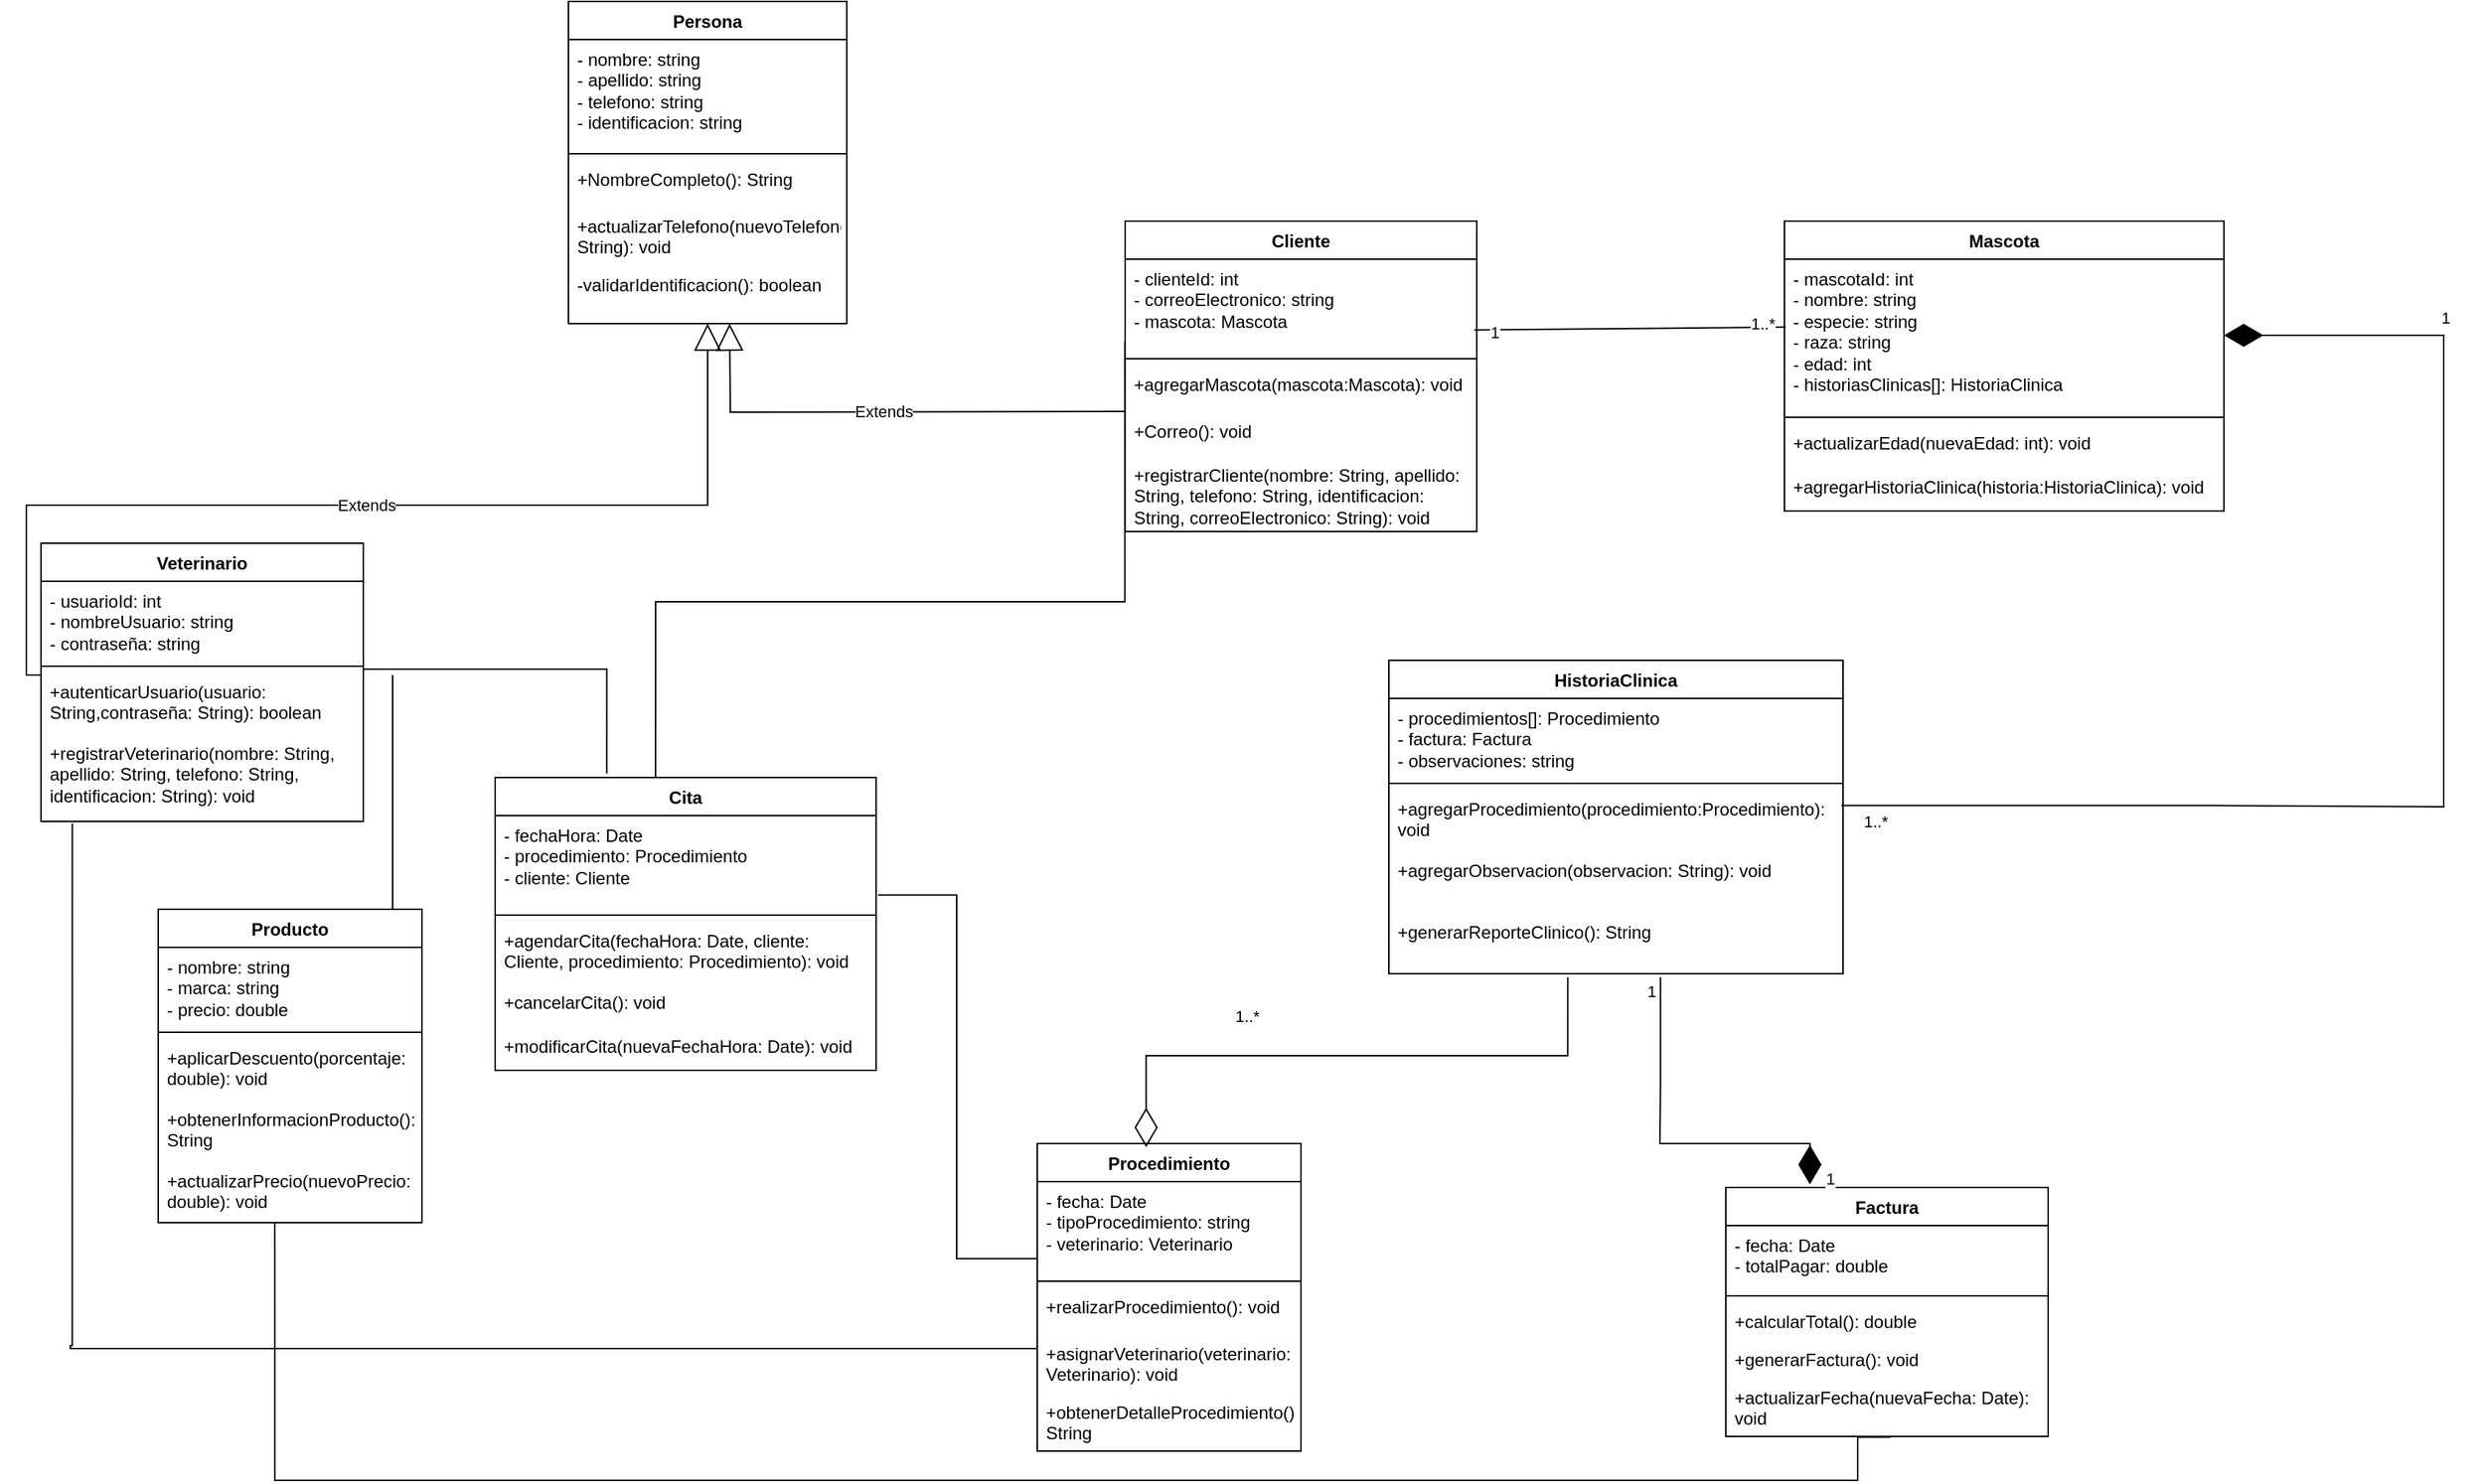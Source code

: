 <mxfile version="24.7.7">
  <diagram name="Página-1" id="4LhB18lvUhtm47GNHkfz">
    <mxGraphModel dx="2684" dy="2190" grid="1" gridSize="10" guides="1" tooltips="1" connect="1" arrows="1" fold="1" page="1" pageScale="1" pageWidth="827" pageHeight="1169" math="0" shadow="0">
      <root>
        <mxCell id="0" />
        <mxCell id="1" parent="0" />
        <mxCell id="XTrmeRF6jUX52jcDESWV-24" value="Persona" style="swimlane;fontStyle=1;align=center;verticalAlign=top;childLayout=stackLayout;horizontal=1;startSize=26;horizontalStack=0;resizeParent=1;resizeParentMax=0;resizeLast=0;collapsible=1;marginBottom=0;whiteSpace=wrap;html=1;" parent="1" vertex="1">
          <mxGeometry x="200" y="-130" width="190" height="220" as="geometry" />
        </mxCell>
        <mxCell id="XTrmeRF6jUX52jcDESWV-25" value="- nombre: string&lt;div&gt;- apellido: string&lt;/div&gt;&lt;div&gt;- telefono: string&lt;/div&gt;&lt;div&gt;- identificacion: string&lt;/div&gt;" style="text;strokeColor=none;fillColor=none;align=left;verticalAlign=top;spacingLeft=4;spacingRight=4;overflow=hidden;rotatable=0;points=[[0,0.5],[1,0.5]];portConstraint=eastwest;whiteSpace=wrap;html=1;" parent="XTrmeRF6jUX52jcDESWV-24" vertex="1">
          <mxGeometry y="26" width="190" height="74" as="geometry" />
        </mxCell>
        <mxCell id="XTrmeRF6jUX52jcDESWV-26" value="" style="line;strokeWidth=1;fillColor=none;align=left;verticalAlign=middle;spacingTop=-1;spacingLeft=3;spacingRight=3;rotatable=0;labelPosition=right;points=[];portConstraint=eastwest;strokeColor=inherit;" parent="XTrmeRF6jUX52jcDESWV-24" vertex="1">
          <mxGeometry y="100" width="190" height="8" as="geometry" />
        </mxCell>
        <mxCell id="XTrmeRF6jUX52jcDESWV-27" value="+NombreCompleto(): String" style="text;strokeColor=none;fillColor=none;align=left;verticalAlign=top;spacingLeft=4;spacingRight=4;overflow=hidden;rotatable=0;points=[[0,0.5],[1,0.5]];portConstraint=eastwest;whiteSpace=wrap;html=1;" parent="XTrmeRF6jUX52jcDESWV-24" vertex="1">
          <mxGeometry y="108" width="190" height="32" as="geometry" />
        </mxCell>
        <mxCell id="43Up7mPBMarjPDQN1HVH-1" value="+actualizarTelefono(nuevoTelefono: String): void" style="text;strokeColor=none;fillColor=none;align=left;verticalAlign=top;spacingLeft=4;spacingRight=4;overflow=hidden;rotatable=0;points=[[0,0.5],[1,0.5]];portConstraint=eastwest;whiteSpace=wrap;html=1;" vertex="1" parent="XTrmeRF6jUX52jcDESWV-24">
          <mxGeometry y="140" width="190" height="40" as="geometry" />
        </mxCell>
        <mxCell id="43Up7mPBMarjPDQN1HVH-3" value="-validarIdentificacion(): boolean" style="text;strokeColor=none;fillColor=none;align=left;verticalAlign=top;spacingLeft=4;spacingRight=4;overflow=hidden;rotatable=0;points=[[0,0.5],[1,0.5]];portConstraint=eastwest;whiteSpace=wrap;html=1;" vertex="1" parent="XTrmeRF6jUX52jcDESWV-24">
          <mxGeometry y="180" width="190" height="40" as="geometry" />
        </mxCell>
        <mxCell id="XTrmeRF6jUX52jcDESWV-28" value="Cliente" style="swimlane;fontStyle=1;align=center;verticalAlign=top;childLayout=stackLayout;horizontal=1;startSize=26;horizontalStack=0;resizeParent=1;resizeParentMax=0;resizeLast=0;collapsible=1;marginBottom=0;whiteSpace=wrap;html=1;" parent="1" vertex="1">
          <mxGeometry x="580" y="20" width="240" height="212" as="geometry" />
        </mxCell>
        <mxCell id="XTrmeRF6jUX52jcDESWV-29" value="- clienteId: int&lt;div&gt;- correoElectronico: string&lt;/div&gt;&lt;div&gt;- mascota: Mascota&lt;/div&gt;" style="text;strokeColor=none;fillColor=none;align=left;verticalAlign=top;spacingLeft=4;spacingRight=4;overflow=hidden;rotatable=0;points=[[0,0.5],[1,0.5]];portConstraint=eastwest;whiteSpace=wrap;html=1;" parent="XTrmeRF6jUX52jcDESWV-28" vertex="1">
          <mxGeometry y="26" width="240" height="64" as="geometry" />
        </mxCell>
        <mxCell id="XTrmeRF6jUX52jcDESWV-30" value="" style="line;strokeWidth=1;fillColor=none;align=left;verticalAlign=middle;spacingTop=-1;spacingLeft=3;spacingRight=3;rotatable=0;labelPosition=right;points=[];portConstraint=eastwest;strokeColor=inherit;" parent="XTrmeRF6jUX52jcDESWV-28" vertex="1">
          <mxGeometry y="90" width="240" height="8" as="geometry" />
        </mxCell>
        <mxCell id="XTrmeRF6jUX52jcDESWV-31" value="+agregarMascota(mascota:Mascota): void" style="text;strokeColor=none;fillColor=none;align=left;verticalAlign=top;spacingLeft=4;spacingRight=4;overflow=hidden;rotatable=0;points=[[0,0.5],[1,0.5]];portConstraint=eastwest;whiteSpace=wrap;html=1;" parent="XTrmeRF6jUX52jcDESWV-28" vertex="1">
          <mxGeometry y="98" width="240" height="32" as="geometry" />
        </mxCell>
        <mxCell id="43Up7mPBMarjPDQN1HVH-6" value="+Correo(): void" style="text;strokeColor=none;fillColor=none;align=left;verticalAlign=top;spacingLeft=4;spacingRight=4;overflow=hidden;rotatable=0;points=[[0,0.5],[1,0.5]];portConstraint=eastwest;whiteSpace=wrap;html=1;" vertex="1" parent="XTrmeRF6jUX52jcDESWV-28">
          <mxGeometry y="130" width="240" height="30" as="geometry" />
        </mxCell>
        <mxCell id="43Up7mPBMarjPDQN1HVH-7" value="+registrarCliente(nombre: String, apellido: String, telefono: String, identificacion: String, correoElectronico: String): void" style="text;strokeColor=none;fillColor=none;align=left;verticalAlign=top;spacingLeft=4;spacingRight=4;overflow=hidden;rotatable=0;points=[[0,0.5],[1,0.5]];portConstraint=eastwest;whiteSpace=wrap;html=1;" vertex="1" parent="XTrmeRF6jUX52jcDESWV-28">
          <mxGeometry y="160" width="240" height="52" as="geometry" />
        </mxCell>
        <mxCell id="XTrmeRF6jUX52jcDESWV-32" value="Veterinario" style="swimlane;fontStyle=1;align=center;verticalAlign=top;childLayout=stackLayout;horizontal=1;startSize=26;horizontalStack=0;resizeParent=1;resizeParentMax=0;resizeLast=0;collapsible=1;marginBottom=0;whiteSpace=wrap;html=1;" parent="1" vertex="1">
          <mxGeometry x="-160" y="240" width="220" height="190" as="geometry" />
        </mxCell>
        <mxCell id="XTrmeRF6jUX52jcDESWV-33" value="- usuarioId: int&lt;div&gt;- nombreUsuario: string&lt;/div&gt;&lt;div&gt;- contraseña: string&lt;/div&gt;&lt;div&gt;&lt;br&gt;&lt;/div&gt;" style="text;strokeColor=none;fillColor=none;align=left;verticalAlign=top;spacingLeft=4;spacingRight=4;overflow=hidden;rotatable=0;points=[[0,0.5],[1,0.5]];portConstraint=eastwest;whiteSpace=wrap;html=1;" parent="XTrmeRF6jUX52jcDESWV-32" vertex="1">
          <mxGeometry y="26" width="220" height="54" as="geometry" />
        </mxCell>
        <mxCell id="XTrmeRF6jUX52jcDESWV-34" value="" style="line;strokeWidth=1;fillColor=none;align=left;verticalAlign=middle;spacingTop=-1;spacingLeft=3;spacingRight=3;rotatable=0;labelPosition=right;points=[];portConstraint=eastwest;strokeColor=inherit;" parent="XTrmeRF6jUX52jcDESWV-32" vertex="1">
          <mxGeometry y="80" width="220" height="8" as="geometry" />
        </mxCell>
        <mxCell id="XTrmeRF6jUX52jcDESWV-35" value="+autenticarUsuario(usuario:&amp;nbsp; String,contraseña: String): boolean" style="text;strokeColor=none;fillColor=none;align=left;verticalAlign=top;spacingLeft=4;spacingRight=4;overflow=hidden;rotatable=0;points=[[0,0.5],[1,0.5]];portConstraint=eastwest;whiteSpace=wrap;html=1;" parent="XTrmeRF6jUX52jcDESWV-32" vertex="1">
          <mxGeometry y="88" width="220" height="42" as="geometry" />
        </mxCell>
        <mxCell id="43Up7mPBMarjPDQN1HVH-5" value="+registrarVeterinario(nombre: String, apellido: String, telefono: String, identificacion: String): void" style="text;strokeColor=none;fillColor=none;align=left;verticalAlign=top;spacingLeft=4;spacingRight=4;overflow=hidden;rotatable=0;points=[[0,0.5],[1,0.5]];portConstraint=eastwest;whiteSpace=wrap;html=1;" vertex="1" parent="XTrmeRF6jUX52jcDESWV-32">
          <mxGeometry y="130" width="220" height="60" as="geometry" />
        </mxCell>
        <mxCell id="43Up7mPBMarjPDQN1HVH-4" style="edgeStyle=orthogonalEdgeStyle;rounded=0;orthogonalLoop=1;jettySize=auto;html=1;exitX=1;exitY=0.5;exitDx=0;exitDy=0;" edge="1" parent="XTrmeRF6jUX52jcDESWV-32" source="XTrmeRF6jUX52jcDESWV-35" target="XTrmeRF6jUX52jcDESWV-35">
          <mxGeometry relative="1" as="geometry" />
        </mxCell>
        <mxCell id="XTrmeRF6jUX52jcDESWV-39" value="Extends" style="endArrow=block;endSize=16;endFill=0;html=1;rounded=0;edgeStyle=orthogonalEdgeStyle;" parent="1" target="43Up7mPBMarjPDQN1HVH-3" edge="1">
          <mxGeometry width="160" relative="1" as="geometry">
            <mxPoint x="-160" y="330" as="sourcePoint" />
            <mxPoint x="273.41" y="100.002" as="targetPoint" />
            <Array as="points">
              <mxPoint x="-170" y="330" />
              <mxPoint x="-170" y="214" />
              <mxPoint x="295" y="214" />
            </Array>
          </mxGeometry>
        </mxCell>
        <mxCell id="XTrmeRF6jUX52jcDESWV-40" value="Extends" style="endArrow=block;endSize=16;endFill=0;html=1;rounded=0;edgeStyle=orthogonalEdgeStyle;" parent="1" edge="1">
          <mxGeometry width="160" relative="1" as="geometry">
            <mxPoint x="580" y="150" as="sourcePoint" />
            <mxPoint x="310" y="90" as="targetPoint" />
          </mxGeometry>
        </mxCell>
        <mxCell id="XTrmeRF6jUX52jcDESWV-45" value="Mascota" style="swimlane;fontStyle=1;align=center;verticalAlign=top;childLayout=stackLayout;horizontal=1;startSize=26;horizontalStack=0;resizeParent=1;resizeParentMax=0;resizeLast=0;collapsible=1;marginBottom=0;whiteSpace=wrap;html=1;" parent="1" vertex="1">
          <mxGeometry x="1030" y="20" width="300" height="198" as="geometry" />
        </mxCell>
        <mxCell id="XTrmeRF6jUX52jcDESWV-46" value="- mascotaId: int&lt;div&gt;- nombre: string&lt;/div&gt;&lt;div&gt;- especie: string&lt;/div&gt;&lt;div&gt;- raza: string&lt;/div&gt;&lt;div&gt;- edad: int&lt;/div&gt;&lt;div&gt;- historiasClinicas[]: HistoriaClinica&lt;br&gt;&lt;/div&gt;&lt;div&gt;&lt;br&gt;&lt;/div&gt;" style="text;strokeColor=none;fillColor=none;align=left;verticalAlign=top;spacingLeft=4;spacingRight=4;overflow=hidden;rotatable=0;points=[[0,0.5],[1,0.5]];portConstraint=eastwest;whiteSpace=wrap;html=1;" parent="XTrmeRF6jUX52jcDESWV-45" vertex="1">
          <mxGeometry y="26" width="300" height="104" as="geometry" />
        </mxCell>
        <mxCell id="XTrmeRF6jUX52jcDESWV-47" value="" style="line;strokeWidth=1;fillColor=none;align=left;verticalAlign=middle;spacingTop=-1;spacingLeft=3;spacingRight=3;rotatable=0;labelPosition=right;points=[];portConstraint=eastwest;strokeColor=inherit;" parent="XTrmeRF6jUX52jcDESWV-45" vertex="1">
          <mxGeometry y="130" width="300" height="8" as="geometry" />
        </mxCell>
        <mxCell id="XTrmeRF6jUX52jcDESWV-48" value="+actualizarEdad(nuevaEdad: int): void" style="text;strokeColor=none;fillColor=none;align=left;verticalAlign=top;spacingLeft=4;spacingRight=4;overflow=hidden;rotatable=0;points=[[0,0.5],[1,0.5]];portConstraint=eastwest;whiteSpace=wrap;html=1;" parent="XTrmeRF6jUX52jcDESWV-45" vertex="1">
          <mxGeometry y="138" width="300" height="30" as="geometry" />
        </mxCell>
        <mxCell id="43Up7mPBMarjPDQN1HVH-11" value="+agregarHistoriaClinica(historia:HistoriaClinica): void" style="text;strokeColor=none;fillColor=none;align=left;verticalAlign=top;spacingLeft=4;spacingRight=4;overflow=hidden;rotatable=0;points=[[0,0.5],[1,0.5]];portConstraint=eastwest;whiteSpace=wrap;html=1;" vertex="1" parent="XTrmeRF6jUX52jcDESWV-45">
          <mxGeometry y="168" width="300" height="30" as="geometry" />
        </mxCell>
        <mxCell id="XTrmeRF6jUX52jcDESWV-52" value="HistoriaClinica" style="swimlane;fontStyle=1;align=center;verticalAlign=top;childLayout=stackLayout;horizontal=1;startSize=26;horizontalStack=0;resizeParent=1;resizeParentMax=0;resizeLast=0;collapsible=1;marginBottom=0;whiteSpace=wrap;html=1;" parent="1" vertex="1">
          <mxGeometry x="760" y="320" width="310" height="214" as="geometry" />
        </mxCell>
        <mxCell id="XTrmeRF6jUX52jcDESWV-53" value="- procedimientos[]: Procedimiento&lt;div&gt;- factura: Factura&lt;/div&gt;&lt;div&gt;- observaciones: string&lt;/div&gt;" style="text;strokeColor=none;fillColor=none;align=left;verticalAlign=top;spacingLeft=4;spacingRight=4;overflow=hidden;rotatable=0;points=[[0,0.5],[1,0.5]];portConstraint=eastwest;whiteSpace=wrap;html=1;" parent="XTrmeRF6jUX52jcDESWV-52" vertex="1">
          <mxGeometry y="26" width="310" height="54" as="geometry" />
        </mxCell>
        <mxCell id="XTrmeRF6jUX52jcDESWV-54" value="" style="line;strokeWidth=1;fillColor=none;align=left;verticalAlign=middle;spacingTop=-1;spacingLeft=3;spacingRight=3;rotatable=0;labelPosition=right;points=[];portConstraint=eastwest;strokeColor=inherit;" parent="XTrmeRF6jUX52jcDESWV-52" vertex="1">
          <mxGeometry y="80" width="310" height="8" as="geometry" />
        </mxCell>
        <mxCell id="XTrmeRF6jUX52jcDESWV-55" value="+agregarProcedimiento(procedimiento:Procedimiento): void" style="text;strokeColor=none;fillColor=none;align=left;verticalAlign=top;spacingLeft=4;spacingRight=4;overflow=hidden;rotatable=0;points=[[0,0.5],[1,0.5]];portConstraint=eastwest;whiteSpace=wrap;html=1;" parent="XTrmeRF6jUX52jcDESWV-52" vertex="1">
          <mxGeometry y="88" width="310" height="42" as="geometry" />
        </mxCell>
        <mxCell id="43Up7mPBMarjPDQN1HVH-23" value="+agregarObservacion(observacion: String): void" style="text;strokeColor=none;fillColor=none;align=left;verticalAlign=top;spacingLeft=4;spacingRight=4;overflow=hidden;rotatable=0;points=[[0,0.5],[1,0.5]];portConstraint=eastwest;whiteSpace=wrap;html=1;" vertex="1" parent="XTrmeRF6jUX52jcDESWV-52">
          <mxGeometry y="130" width="310" height="42" as="geometry" />
        </mxCell>
        <mxCell id="43Up7mPBMarjPDQN1HVH-24" value="+generarReporteClinico(): String" style="text;strokeColor=none;fillColor=none;align=left;verticalAlign=top;spacingLeft=4;spacingRight=4;overflow=hidden;rotatable=0;points=[[0,0.5],[1,0.5]];portConstraint=eastwest;whiteSpace=wrap;html=1;" vertex="1" parent="XTrmeRF6jUX52jcDESWV-52">
          <mxGeometry y="172" width="310" height="42" as="geometry" />
        </mxCell>
        <mxCell id="XTrmeRF6jUX52jcDESWV-56" value="" style="endArrow=diamondThin;endFill=1;endSize=24;html=1;rounded=0;edgeStyle=orthogonalEdgeStyle;entryX=1;entryY=0.5;entryDx=0;entryDy=0;exitX=0.996;exitY=0.264;exitDx=0;exitDy=0;exitPerimeter=0;" parent="1" source="XTrmeRF6jUX52jcDESWV-55" target="XTrmeRF6jUX52jcDESWV-46" edge="1">
          <mxGeometry width="160" relative="1" as="geometry">
            <mxPoint x="1320" y="460" as="sourcePoint" />
            <mxPoint x="1469" y="80" as="targetPoint" />
            <Array as="points">
              <mxPoint x="1320" y="419" />
              <mxPoint x="1480" y="420" />
              <mxPoint x="1480" y="98" />
            </Array>
          </mxGeometry>
        </mxCell>
        <mxCell id="XTrmeRF6jUX52jcDESWV-68" value="1" style="edgeLabel;html=1;align=center;verticalAlign=middle;resizable=0;points=[];" parent="XTrmeRF6jUX52jcDESWV-56" vertex="1" connectable="0">
          <mxGeometry x="0.733" y="-1" relative="1" as="geometry">
            <mxPoint x="33" y="-11" as="offset" />
          </mxGeometry>
        </mxCell>
        <mxCell id="XTrmeRF6jUX52jcDESWV-69" value="1..*" style="edgeLabel;html=1;align=center;verticalAlign=middle;resizable=0;points=[];" parent="XTrmeRF6jUX52jcDESWV-56" vertex="1" connectable="0">
          <mxGeometry x="-0.908" y="-1" relative="1" as="geometry">
            <mxPoint x="-18" y="10" as="offset" />
          </mxGeometry>
        </mxCell>
        <mxCell id="XTrmeRF6jUX52jcDESWV-58" value="Procedimiento" style="swimlane;fontStyle=1;align=center;verticalAlign=top;childLayout=stackLayout;horizontal=1;startSize=26;horizontalStack=0;resizeParent=1;resizeParentMax=0;resizeLast=0;collapsible=1;marginBottom=0;whiteSpace=wrap;html=1;" parent="1" vertex="1">
          <mxGeometry x="520" y="650" width="180" height="210" as="geometry" />
        </mxCell>
        <mxCell id="XTrmeRF6jUX52jcDESWV-59" value="- fecha: Date&lt;div&gt;- tipoProcedimiento: string&lt;/div&gt;&lt;div&gt;- veterinario: Veterinario&lt;/div&gt;" style="text;strokeColor=none;fillColor=none;align=left;verticalAlign=top;spacingLeft=4;spacingRight=4;overflow=hidden;rotatable=0;points=[[0,0.5],[1,0.5]];portConstraint=eastwest;whiteSpace=wrap;html=1;" parent="XTrmeRF6jUX52jcDESWV-58" vertex="1">
          <mxGeometry y="26" width="180" height="64" as="geometry" />
        </mxCell>
        <mxCell id="XTrmeRF6jUX52jcDESWV-60" value="" style="line;strokeWidth=1;fillColor=none;align=left;verticalAlign=middle;spacingTop=-1;spacingLeft=3;spacingRight=3;rotatable=0;labelPosition=right;points=[];portConstraint=eastwest;strokeColor=inherit;" parent="XTrmeRF6jUX52jcDESWV-58" vertex="1">
          <mxGeometry y="90" width="180" height="8" as="geometry" />
        </mxCell>
        <mxCell id="XTrmeRF6jUX52jcDESWV-61" value="+realizarProcedimiento(): void" style="text;strokeColor=none;fillColor=none;align=left;verticalAlign=top;spacingLeft=4;spacingRight=4;overflow=hidden;rotatable=0;points=[[0,0.5],[1,0.5]];portConstraint=eastwest;whiteSpace=wrap;html=1;" parent="XTrmeRF6jUX52jcDESWV-58" vertex="1">
          <mxGeometry y="98" width="180" height="32" as="geometry" />
        </mxCell>
        <mxCell id="43Up7mPBMarjPDQN1HVH-17" value="+asignarVeterinario(veterinario: Veterinario): void" style="text;strokeColor=none;fillColor=none;align=left;verticalAlign=top;spacingLeft=4;spacingRight=4;overflow=hidden;rotatable=0;points=[[0,0.5],[1,0.5]];portConstraint=eastwest;whiteSpace=wrap;html=1;" vertex="1" parent="XTrmeRF6jUX52jcDESWV-58">
          <mxGeometry y="130" width="180" height="40" as="geometry" />
        </mxCell>
        <mxCell id="43Up7mPBMarjPDQN1HVH-18" value="+obtenerDetalleProcedimiento(): String" style="text;strokeColor=none;fillColor=none;align=left;verticalAlign=top;spacingLeft=4;spacingRight=4;overflow=hidden;rotatable=0;points=[[0,0.5],[1,0.5]];portConstraint=eastwest;whiteSpace=wrap;html=1;" vertex="1" parent="XTrmeRF6jUX52jcDESWV-58">
          <mxGeometry y="170" width="180" height="40" as="geometry" />
        </mxCell>
        <mxCell id="XTrmeRF6jUX52jcDESWV-62" value="" style="endArrow=diamondThin;endFill=0;endSize=24;html=1;rounded=0;entryX=0.413;entryY=0.012;entryDx=0;entryDy=0;entryPerimeter=0;edgeStyle=orthogonalEdgeStyle;exitX=0.394;exitY=1.056;exitDx=0;exitDy=0;exitPerimeter=0;" parent="1" target="XTrmeRF6jUX52jcDESWV-58" edge="1" source="43Up7mPBMarjPDQN1HVH-24">
          <mxGeometry width="160" relative="1" as="geometry">
            <mxPoint x="830" y="640" as="sourcePoint" />
            <mxPoint x="1140" y="560" as="targetPoint" />
            <Array as="points">
              <mxPoint x="882" y="590" />
              <mxPoint x="594" y="590" />
            </Array>
          </mxGeometry>
        </mxCell>
        <mxCell id="XTrmeRF6jUX52jcDESWV-70" value="1..*" style="edgeLabel;html=1;align=center;verticalAlign=middle;resizable=0;points=[];" parent="XTrmeRF6jUX52jcDESWV-62" vertex="1" connectable="0">
          <mxGeometry x="0.159" y="1" relative="1" as="geometry">
            <mxPoint x="-39" y="-28" as="offset" />
          </mxGeometry>
        </mxCell>
        <mxCell id="XTrmeRF6jUX52jcDESWV-63" value="Factura" style="swimlane;fontStyle=1;align=center;verticalAlign=top;childLayout=stackLayout;horizontal=1;startSize=26;horizontalStack=0;resizeParent=1;resizeParentMax=0;resizeLast=0;collapsible=1;marginBottom=0;whiteSpace=wrap;html=1;" parent="1" vertex="1">
          <mxGeometry x="990" y="680" width="220" height="170" as="geometry" />
        </mxCell>
        <mxCell id="XTrmeRF6jUX52jcDESWV-64" value="- fecha: Date&lt;div&gt;- totalPagar: double&lt;/div&gt;" style="text;strokeColor=none;fillColor=none;align=left;verticalAlign=top;spacingLeft=4;spacingRight=4;overflow=hidden;rotatable=0;points=[[0,0.5],[1,0.5]];portConstraint=eastwest;whiteSpace=wrap;html=1;" parent="XTrmeRF6jUX52jcDESWV-63" vertex="1">
          <mxGeometry y="26" width="220" height="44" as="geometry" />
        </mxCell>
        <mxCell id="XTrmeRF6jUX52jcDESWV-65" value="" style="line;strokeWidth=1;fillColor=none;align=left;verticalAlign=middle;spacingTop=-1;spacingLeft=3;spacingRight=3;rotatable=0;labelPosition=right;points=[];portConstraint=eastwest;strokeColor=inherit;" parent="XTrmeRF6jUX52jcDESWV-63" vertex="1">
          <mxGeometry y="70" width="220" height="8" as="geometry" />
        </mxCell>
        <mxCell id="XTrmeRF6jUX52jcDESWV-66" value="+calcularTotal(): double" style="text;strokeColor=none;fillColor=none;align=left;verticalAlign=top;spacingLeft=4;spacingRight=4;overflow=hidden;rotatable=0;points=[[0,0.5],[1,0.5]];portConstraint=eastwest;whiteSpace=wrap;html=1;" parent="XTrmeRF6jUX52jcDESWV-63" vertex="1">
          <mxGeometry y="78" width="220" height="26" as="geometry" />
        </mxCell>
        <mxCell id="43Up7mPBMarjPDQN1HVH-19" value="+generarFactura(): void" style="text;strokeColor=none;fillColor=none;align=left;verticalAlign=top;spacingLeft=4;spacingRight=4;overflow=hidden;rotatable=0;points=[[0,0.5],[1,0.5]];portConstraint=eastwest;whiteSpace=wrap;html=1;" vertex="1" parent="XTrmeRF6jUX52jcDESWV-63">
          <mxGeometry y="104" width="220" height="26" as="geometry" />
        </mxCell>
        <mxCell id="43Up7mPBMarjPDQN1HVH-20" value="+actualizarFecha(nuevaFecha: Date): void" style="text;strokeColor=none;fillColor=none;align=left;verticalAlign=top;spacingLeft=4;spacingRight=4;overflow=hidden;rotatable=0;points=[[0,0.5],[1,0.5]];portConstraint=eastwest;whiteSpace=wrap;html=1;" vertex="1" parent="XTrmeRF6jUX52jcDESWV-63">
          <mxGeometry y="130" width="220" height="40" as="geometry" />
        </mxCell>
        <mxCell id="XTrmeRF6jUX52jcDESWV-67" value="" style="endArrow=diamondThin;endFill=1;endSize=24;html=1;rounded=0;edgeStyle=orthogonalEdgeStyle;entryX=0.315;entryY=-0.02;entryDx=0;entryDy=0;entryPerimeter=0;exitX=0.598;exitY=1.056;exitDx=0;exitDy=0;exitPerimeter=0;" parent="1" edge="1" source="43Up7mPBMarjPDQN1HVH-24">
          <mxGeometry width="160" relative="1" as="geometry">
            <mxPoint x="827" y="610" as="sourcePoint" />
            <mxPoint x="1047.4" y="677.92" as="targetPoint" />
            <Array as="points">
              <mxPoint x="945" y="610" />
              <mxPoint x="945" y="650" />
              <mxPoint x="1047" y="650" />
            </Array>
          </mxGeometry>
        </mxCell>
        <mxCell id="XTrmeRF6jUX52jcDESWV-71" value="1" style="edgeLabel;html=1;align=center;verticalAlign=middle;resizable=0;points=[];" parent="XTrmeRF6jUX52jcDESWV-67" vertex="1" connectable="0">
          <mxGeometry x="-0.921" y="-4" relative="1" as="geometry">
            <mxPoint x="-3" as="offset" />
          </mxGeometry>
        </mxCell>
        <mxCell id="XTrmeRF6jUX52jcDESWV-72" value="1" style="edgeLabel;html=1;align=center;verticalAlign=middle;resizable=0;points=[];" parent="XTrmeRF6jUX52jcDESWV-67" vertex="1" connectable="0">
          <mxGeometry x="0.788" y="-1" relative="1" as="geometry">
            <mxPoint x="14" y="22" as="offset" />
          </mxGeometry>
        </mxCell>
        <mxCell id="XTrmeRF6jUX52jcDESWV-73" value="Cita" style="swimlane;fontStyle=1;align=center;verticalAlign=top;childLayout=stackLayout;horizontal=1;startSize=26;horizontalStack=0;resizeParent=1;resizeParentMax=0;resizeLast=0;collapsible=1;marginBottom=0;whiteSpace=wrap;html=1;" parent="1" vertex="1">
          <mxGeometry x="150" y="400" width="260" height="200" as="geometry" />
        </mxCell>
        <mxCell id="XTrmeRF6jUX52jcDESWV-74" value="- fechaHora: Date&lt;div&gt;- procedimiento: Procedimiento&lt;/div&gt;&lt;div&gt;- cliente: Cliente&lt;/div&gt;" style="text;strokeColor=none;fillColor=none;align=left;verticalAlign=top;spacingLeft=4;spacingRight=4;overflow=hidden;rotatable=0;points=[[0,0.5],[1,0.5]];portConstraint=eastwest;whiteSpace=wrap;html=1;" parent="XTrmeRF6jUX52jcDESWV-73" vertex="1">
          <mxGeometry y="26" width="260" height="64" as="geometry" />
        </mxCell>
        <mxCell id="XTrmeRF6jUX52jcDESWV-75" value="" style="line;strokeWidth=1;fillColor=none;align=left;verticalAlign=middle;spacingTop=-1;spacingLeft=3;spacingRight=3;rotatable=0;labelPosition=right;points=[];portConstraint=eastwest;strokeColor=inherit;" parent="XTrmeRF6jUX52jcDESWV-73" vertex="1">
          <mxGeometry y="90" width="260" height="8" as="geometry" />
        </mxCell>
        <mxCell id="XTrmeRF6jUX52jcDESWV-76" value="+agendarCita(fechaHora: Date, cliente: Cliente, procedimiento: Procedimiento): void" style="text;strokeColor=none;fillColor=none;align=left;verticalAlign=top;spacingLeft=4;spacingRight=4;overflow=hidden;rotatable=0;points=[[0,0.5],[1,0.5]];portConstraint=eastwest;whiteSpace=wrap;html=1;" parent="XTrmeRF6jUX52jcDESWV-73" vertex="1">
          <mxGeometry y="98" width="260" height="42" as="geometry" />
        </mxCell>
        <mxCell id="43Up7mPBMarjPDQN1HVH-12" value="+cancelarCita(): void" style="text;strokeColor=none;fillColor=none;align=left;verticalAlign=top;spacingLeft=4;spacingRight=4;overflow=hidden;rotatable=0;points=[[0,0.5],[1,0.5]];portConstraint=eastwest;whiteSpace=wrap;html=1;" vertex="1" parent="XTrmeRF6jUX52jcDESWV-73">
          <mxGeometry y="140" width="260" height="30" as="geometry" />
        </mxCell>
        <mxCell id="43Up7mPBMarjPDQN1HVH-13" value="+modificarCita(nuevaFechaHora: Date): void" style="text;strokeColor=none;fillColor=none;align=left;verticalAlign=top;spacingLeft=4;spacingRight=4;overflow=hidden;rotatable=0;points=[[0,0.5],[1,0.5]];portConstraint=eastwest;whiteSpace=wrap;html=1;" vertex="1" parent="XTrmeRF6jUX52jcDESWV-73">
          <mxGeometry y="170" width="260" height="30" as="geometry" />
        </mxCell>
        <mxCell id="XTrmeRF6jUX52jcDESWV-77" value="" style="endArrow=none;html=1;edgeStyle=orthogonalEdgeStyle;rounded=0;entryX=-0.001;entryY=0.822;entryDx=0;entryDy=0;entryPerimeter=0;exitX=1.005;exitY=0.847;exitDx=0;exitDy=0;exitPerimeter=0;" parent="1" source="XTrmeRF6jUX52jcDESWV-74" target="XTrmeRF6jUX52jcDESWV-59" edge="1">
          <mxGeometry relative="1" as="geometry">
            <mxPoint x="450" y="490" as="sourcePoint" />
            <mxPoint x="610" y="490" as="targetPoint" />
          </mxGeometry>
        </mxCell>
        <mxCell id="XTrmeRF6jUX52jcDESWV-80" value="" style="endArrow=none;html=1;edgeStyle=orthogonalEdgeStyle;rounded=0;exitX=0.421;exitY=0;exitDx=0;exitDy=0;exitPerimeter=0;entryX=-0.001;entryY=0.884;entryDx=0;entryDy=0;entryPerimeter=0;" parent="1" source="XTrmeRF6jUX52jcDESWV-73" target="XTrmeRF6jUX52jcDESWV-29" edge="1">
          <mxGeometry relative="1" as="geometry">
            <mxPoint x="450" y="320" as="sourcePoint" />
            <mxPoint x="610" y="320" as="targetPoint" />
            <Array as="points">
              <mxPoint x="260" y="280" />
            </Array>
          </mxGeometry>
        </mxCell>
        <mxCell id="XTrmeRF6jUX52jcDESWV-83" value="" style="endArrow=none;html=1;edgeStyle=orthogonalEdgeStyle;rounded=0;entryX=0.293;entryY=-0.014;entryDx=0;entryDy=0;entryPerimeter=0;" parent="1" edge="1" target="XTrmeRF6jUX52jcDESWV-73">
          <mxGeometry relative="1" as="geometry">
            <mxPoint x="60" y="325" as="sourcePoint" />
            <mxPoint x="280" y="400" as="targetPoint" />
            <Array as="points">
              <mxPoint x="226" y="326" />
            </Array>
          </mxGeometry>
        </mxCell>
        <mxCell id="XTrmeRF6jUX52jcDESWV-86" value="" style="endArrow=none;html=1;edgeStyle=orthogonalEdgeStyle;rounded=0;entryX=0;entryY=0.25;entryDx=0;entryDy=0;exitX=0.097;exitY=1.025;exitDx=0;exitDy=0;exitPerimeter=0;entryPerimeter=0;" parent="1" source="43Up7mPBMarjPDQN1HVH-5" target="43Up7mPBMarjPDQN1HVH-17" edge="1">
          <mxGeometry relative="1" as="geometry">
            <mxPoint x="-140.0" y="440.0" as="sourcePoint" />
            <mxPoint x="468.78" y="788.84" as="targetPoint" />
            <Array as="points">
              <mxPoint x="-139" y="788" />
              <mxPoint x="-140" y="788" />
              <mxPoint x="-140" y="790" />
            </Array>
          </mxGeometry>
        </mxCell>
        <mxCell id="XTrmeRF6jUX52jcDESWV-89" value="Producto" style="swimlane;fontStyle=1;align=center;verticalAlign=top;childLayout=stackLayout;horizontal=1;startSize=26;horizontalStack=0;resizeParent=1;resizeParentMax=0;resizeLast=0;collapsible=1;marginBottom=0;whiteSpace=wrap;html=1;" parent="1" vertex="1">
          <mxGeometry x="-80" y="490" width="180" height="214" as="geometry" />
        </mxCell>
        <mxCell id="XTrmeRF6jUX52jcDESWV-90" value="- nombre: string&lt;div&gt;- marca: string&lt;/div&gt;&lt;div&gt;- precio: double&lt;/div&gt;" style="text;strokeColor=none;fillColor=none;align=left;verticalAlign=top;spacingLeft=4;spacingRight=4;overflow=hidden;rotatable=0;points=[[0,0.5],[1,0.5]];portConstraint=eastwest;whiteSpace=wrap;html=1;" parent="XTrmeRF6jUX52jcDESWV-89" vertex="1">
          <mxGeometry y="26" width="180" height="54" as="geometry" />
        </mxCell>
        <mxCell id="XTrmeRF6jUX52jcDESWV-91" value="" style="line;strokeWidth=1;fillColor=none;align=left;verticalAlign=middle;spacingTop=-1;spacingLeft=3;spacingRight=3;rotatable=0;labelPosition=right;points=[];portConstraint=eastwest;strokeColor=inherit;" parent="XTrmeRF6jUX52jcDESWV-89" vertex="1">
          <mxGeometry y="80" width="180" height="8" as="geometry" />
        </mxCell>
        <mxCell id="XTrmeRF6jUX52jcDESWV-92" value="+aplicarDescuento(porcentaje: double): void" style="text;strokeColor=none;fillColor=none;align=left;verticalAlign=top;spacingLeft=4;spacingRight=4;overflow=hidden;rotatable=0;points=[[0,0.5],[1,0.5]];portConstraint=eastwest;whiteSpace=wrap;html=1;" parent="XTrmeRF6jUX52jcDESWV-89" vertex="1">
          <mxGeometry y="88" width="180" height="42" as="geometry" />
        </mxCell>
        <mxCell id="43Up7mPBMarjPDQN1HVH-14" value="+obtenerInformacionProducto(): String" style="text;strokeColor=none;fillColor=none;align=left;verticalAlign=top;spacingLeft=4;spacingRight=4;overflow=hidden;rotatable=0;points=[[0,0.5],[1,0.5]];portConstraint=eastwest;whiteSpace=wrap;html=1;" vertex="1" parent="XTrmeRF6jUX52jcDESWV-89">
          <mxGeometry y="130" width="180" height="42" as="geometry" />
        </mxCell>
        <mxCell id="43Up7mPBMarjPDQN1HVH-15" value="+actualizarPrecio(nuevoPrecio: double): void" style="text;strokeColor=none;fillColor=none;align=left;verticalAlign=top;spacingLeft=4;spacingRight=4;overflow=hidden;rotatable=0;points=[[0,0.5],[1,0.5]];portConstraint=eastwest;whiteSpace=wrap;html=1;" vertex="1" parent="XTrmeRF6jUX52jcDESWV-89">
          <mxGeometry y="172" width="180" height="42" as="geometry" />
        </mxCell>
        <mxCell id="XTrmeRF6jUX52jcDESWV-93" value="" style="endArrow=none;html=1;edgeStyle=orthogonalEdgeStyle;rounded=0;" parent="1" edge="1">
          <mxGeometry relative="1" as="geometry">
            <mxPoint x="80" y="330" as="sourcePoint" />
            <mxPoint x="80" y="490" as="targetPoint" />
          </mxGeometry>
        </mxCell>
        <mxCell id="XTrmeRF6jUX52jcDESWV-96" value="" style="endArrow=none;html=1;edgeStyle=orthogonalEdgeStyle;rounded=0;exitX=0.442;exitY=0.996;exitDx=0;exitDy=0;exitPerimeter=0;entryX=0.511;entryY=1.012;entryDx=0;entryDy=0;entryPerimeter=0;" parent="1" source="43Up7mPBMarjPDQN1HVH-15" target="43Up7mPBMarjPDQN1HVH-20" edge="1">
          <mxGeometry relative="1" as="geometry">
            <mxPoint y="720" as="sourcePoint" />
            <mxPoint x="1080" y="880" as="targetPoint" />
            <Array as="points">
              <mxPoint y="880" />
              <mxPoint x="1080" y="880" />
              <mxPoint x="1080" y="851" />
            </Array>
          </mxGeometry>
        </mxCell>
        <mxCell id="43Up7mPBMarjPDQN1HVH-8" value="" style="endArrow=none;html=1;rounded=0;entryX=0.003;entryY=0.446;entryDx=0;entryDy=0;exitX=0.993;exitY=0.755;exitDx=0;exitDy=0;exitPerimeter=0;entryPerimeter=0;" edge="1" parent="1" source="XTrmeRF6jUX52jcDESWV-29" target="XTrmeRF6jUX52jcDESWV-46">
          <mxGeometry width="50" height="50" relative="1" as="geometry">
            <mxPoint x="790" y="287" as="sourcePoint" />
            <mxPoint x="830" y="280" as="targetPoint" />
          </mxGeometry>
        </mxCell>
        <mxCell id="43Up7mPBMarjPDQN1HVH-9" value="1" style="edgeLabel;html=1;align=center;verticalAlign=middle;resizable=0;points=[];" vertex="1" connectable="0" parent="43Up7mPBMarjPDQN1HVH-8">
          <mxGeometry x="-0.876" y="-2" relative="1" as="geometry">
            <mxPoint as="offset" />
          </mxGeometry>
        </mxCell>
        <mxCell id="43Up7mPBMarjPDQN1HVH-10" value="1..*" style="edgeLabel;html=1;align=center;verticalAlign=middle;resizable=0;points=[];" vertex="1" connectable="0" parent="43Up7mPBMarjPDQN1HVH-8">
          <mxGeometry x="0.849" y="3" relative="1" as="geometry">
            <mxPoint as="offset" />
          </mxGeometry>
        </mxCell>
      </root>
    </mxGraphModel>
  </diagram>
</mxfile>
